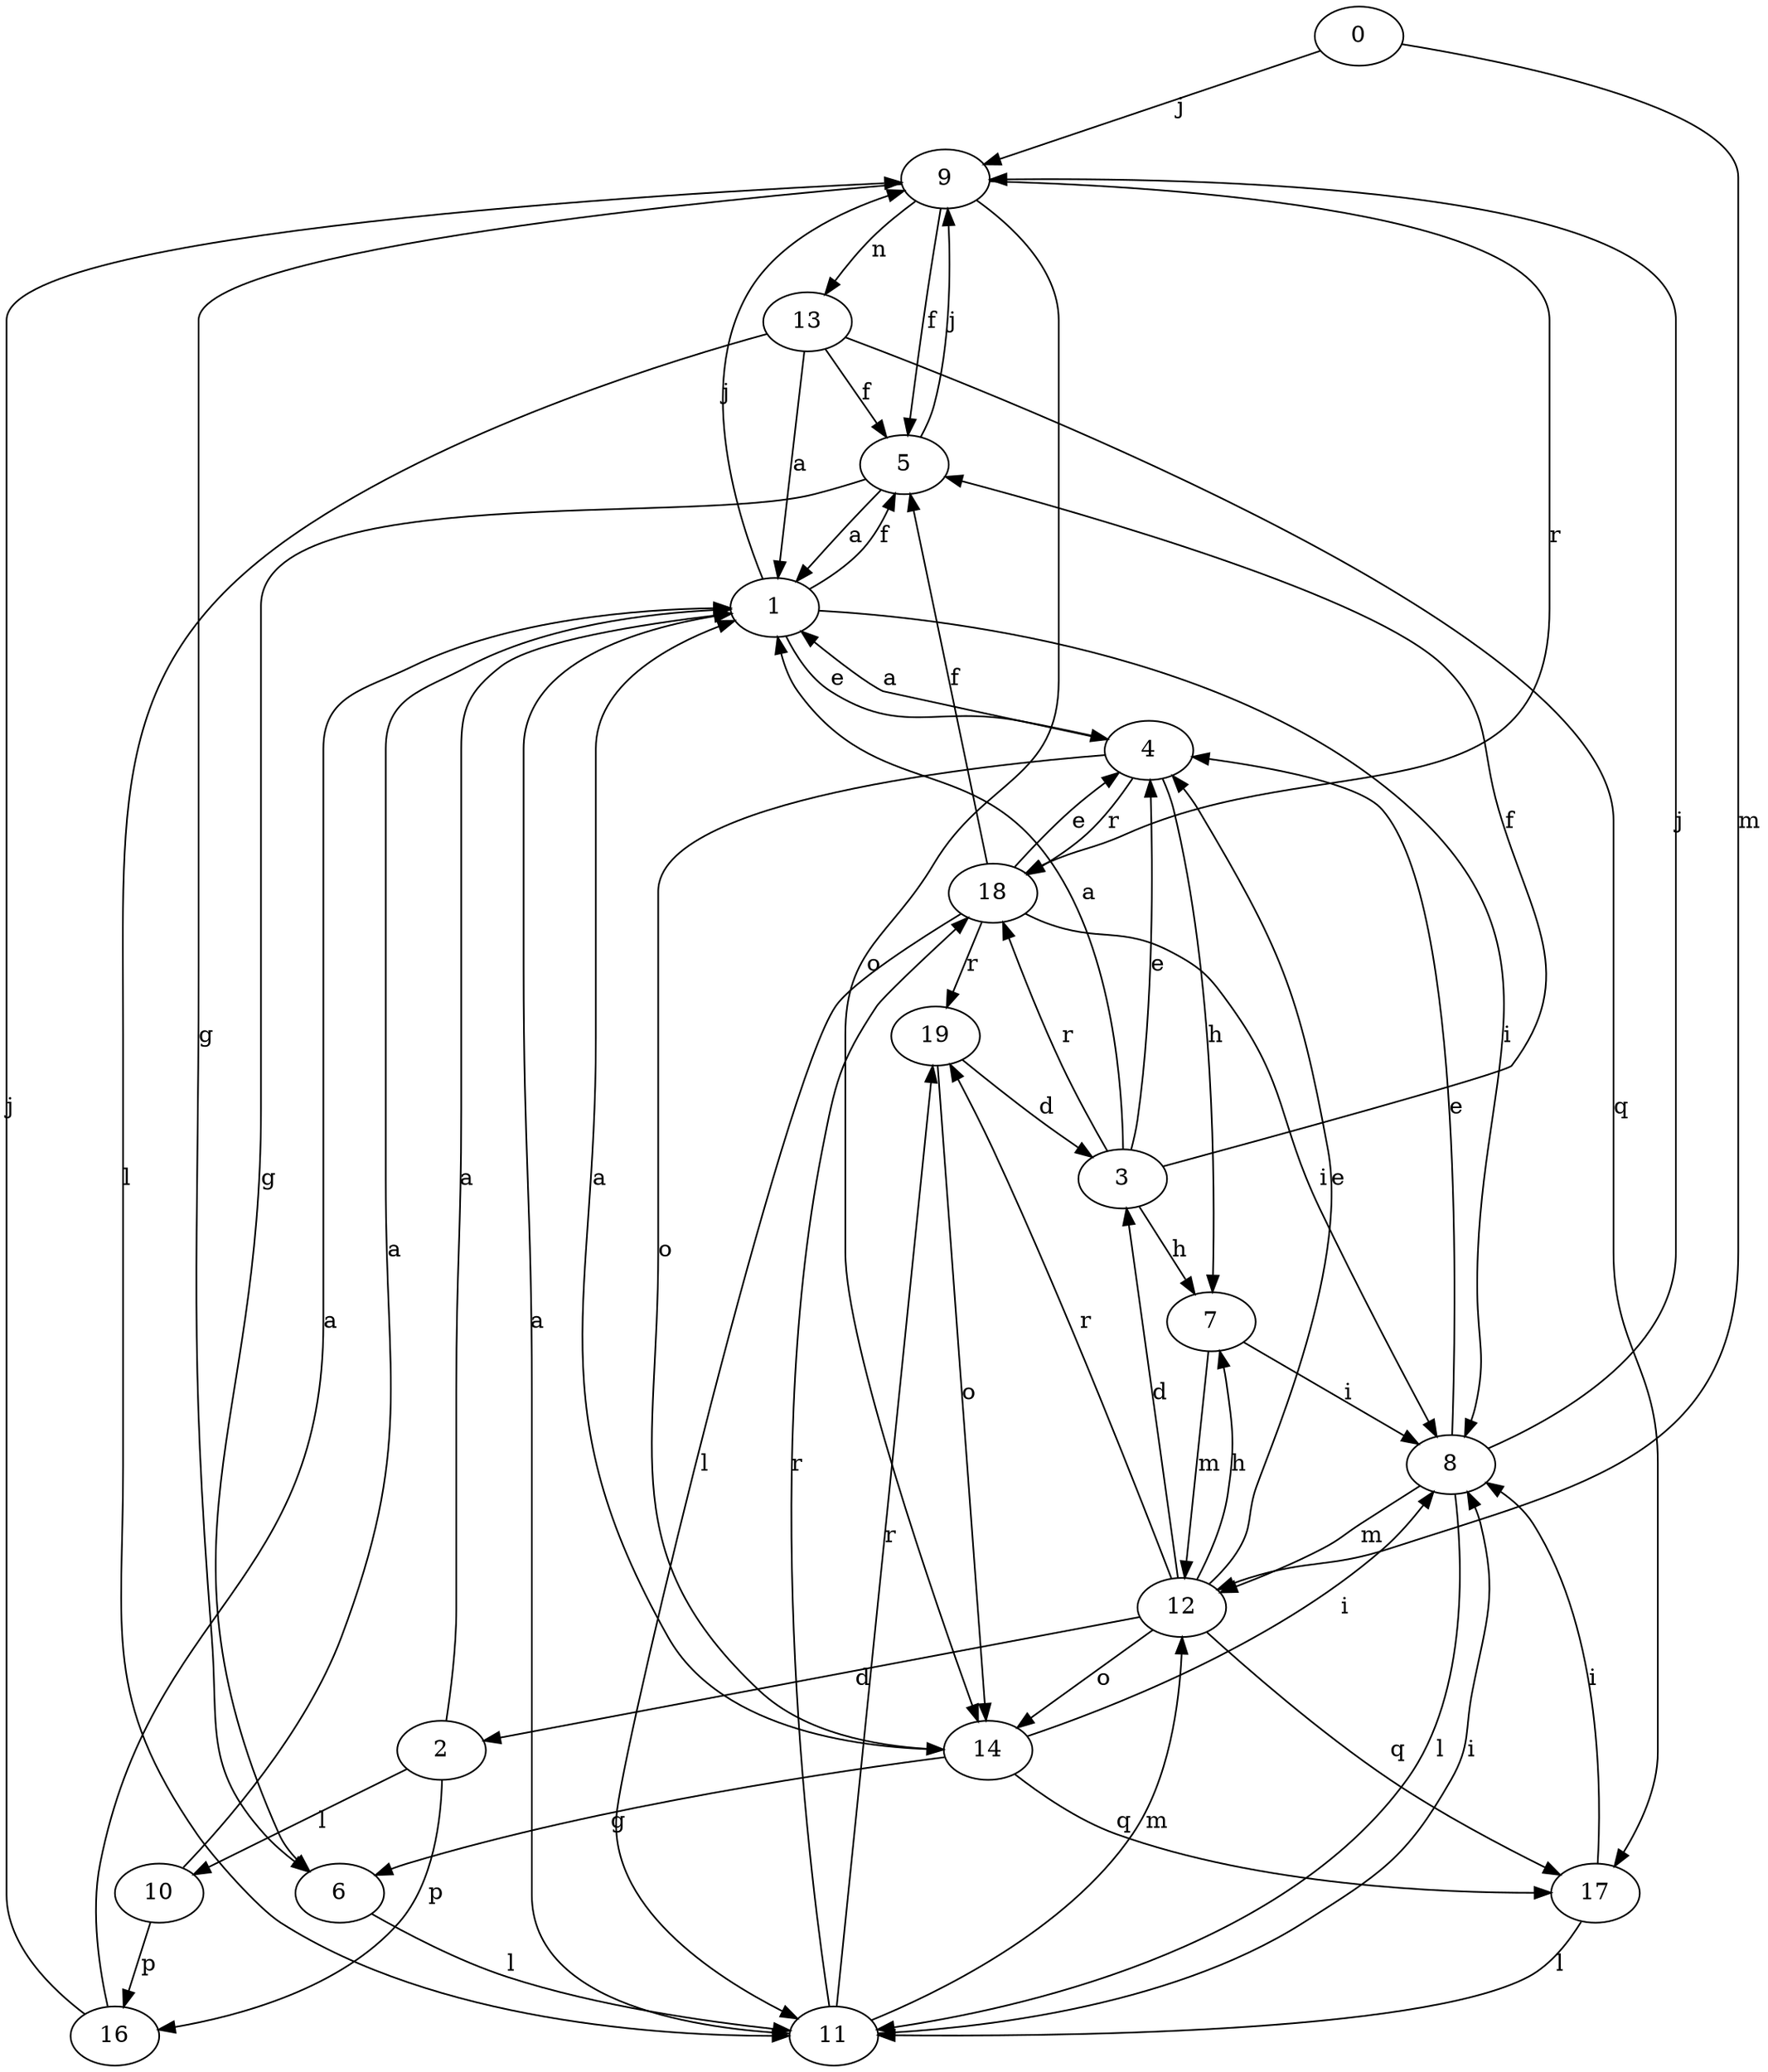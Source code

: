 strict digraph  {
0;
1;
2;
3;
4;
5;
6;
7;
8;
9;
10;
11;
12;
13;
14;
16;
17;
18;
19;
0 -> 9  [label=j];
0 -> 12  [label=m];
1 -> 4  [label=e];
1 -> 5  [label=f];
1 -> 8  [label=i];
1 -> 9  [label=j];
2 -> 1  [label=a];
2 -> 10  [label=l];
2 -> 16  [label=p];
3 -> 1  [label=a];
3 -> 4  [label=e];
3 -> 5  [label=f];
3 -> 7  [label=h];
3 -> 18  [label=r];
4 -> 1  [label=a];
4 -> 7  [label=h];
4 -> 14  [label=o];
4 -> 18  [label=r];
5 -> 1  [label=a];
5 -> 6  [label=g];
5 -> 9  [label=j];
6 -> 11  [label=l];
7 -> 8  [label=i];
7 -> 12  [label=m];
8 -> 4  [label=e];
8 -> 9  [label=j];
8 -> 11  [label=l];
8 -> 12  [label=m];
9 -> 5  [label=f];
9 -> 6  [label=g];
9 -> 13  [label=n];
9 -> 14  [label=o];
9 -> 18  [label=r];
10 -> 1  [label=a];
10 -> 16  [label=p];
11 -> 1  [label=a];
11 -> 8  [label=i];
11 -> 12  [label=m];
11 -> 18  [label=r];
11 -> 19  [label=r];
12 -> 2  [label=d];
12 -> 3  [label=d];
12 -> 4  [label=e];
12 -> 7  [label=h];
12 -> 14  [label=o];
12 -> 17  [label=q];
12 -> 19  [label=r];
13 -> 1  [label=a];
13 -> 5  [label=f];
13 -> 11  [label=l];
13 -> 17  [label=q];
14 -> 1  [label=a];
14 -> 6  [label=g];
14 -> 8  [label=i];
14 -> 17  [label=q];
16 -> 1  [label=a];
16 -> 9  [label=j];
17 -> 8  [label=i];
17 -> 11  [label=l];
18 -> 4  [label=e];
18 -> 5  [label=f];
18 -> 8  [label=i];
18 -> 11  [label=l];
18 -> 19  [label=r];
19 -> 3  [label=d];
19 -> 14  [label=o];
}
